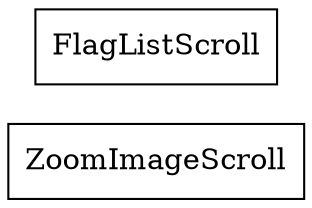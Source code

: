 strict digraph class_diagram {
  rankdir=LR;
  ZoomImageScroll[
    label="ZoomImageScroll",
    URL="ZoomImageScroll.html",
    tooltip="com.idescn.loader.zoomImage.events.ZoomImageScroll",
    shape="record"
  ];
  FlagListScroll[
    label="FlagListScroll",
    URL="FlagListScroll.html",
    tooltip="com.idescn.loader.zoomImage.events.FlagListScroll",
    shape="record"
  ];
}
